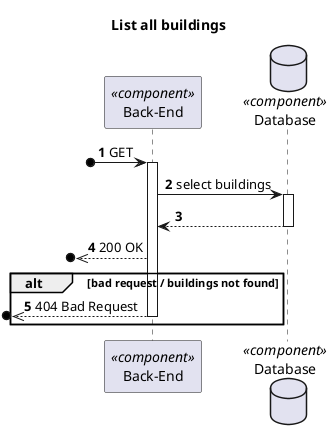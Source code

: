 @startuml Process View - Level 3

autonumber
skinparam packageStyle rect

title List all buildings

participant "Back-End" as BE <<component>>
database "Database" as DB <<component>>

?o-> BE : GET

activate BE

BE -> DB : select buildings
activate DB
DB --> BE
deactivate DB



?o<<-- BE : 200 OK

alt bad request / buildings not found
?o<<-- BE : 404 Bad Request
deactivate BE
end

@enduml
